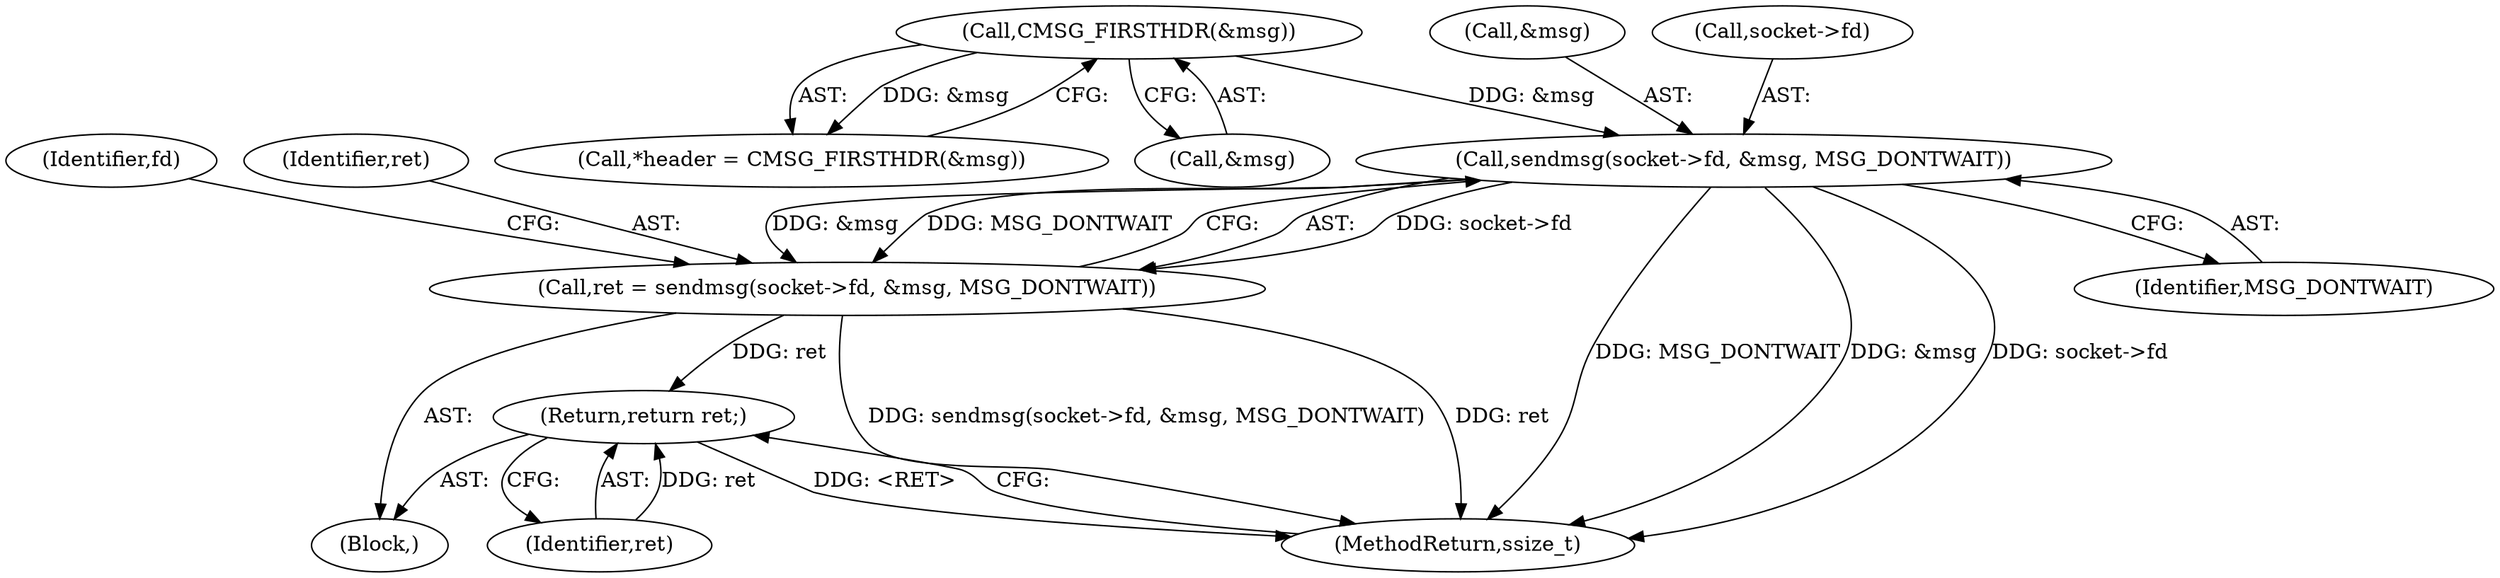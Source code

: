 digraph "0_Android_472271b153c5dc53c28beac55480a8d8434b2d5c_65@pointer" {
"1000203" [label="(Call,sendmsg(socket->fd, &msg, MSG_DONTWAIT))"];
"1000173" [label="(Call,CMSG_FIRSTHDR(&msg))"];
"1000201" [label="(Call,ret = sendmsg(socket->fd, &msg, MSG_DONTWAIT))"];
"1000212" [label="(Return,return ret;)"];
"1000212" [label="(Return,return ret;)"];
"1000211" [label="(Identifier,fd)"];
"1000214" [label="(MethodReturn,ssize_t)"];
"1000203" [label="(Call,sendmsg(socket->fd, &msg, MSG_DONTWAIT))"];
"1000174" [label="(Call,&msg)"];
"1000201" [label="(Call,ret = sendmsg(socket->fd, &msg, MSG_DONTWAIT))"];
"1000207" [label="(Call,&msg)"];
"1000209" [label="(Identifier,MSG_DONTWAIT)"];
"1000171" [label="(Call,*header = CMSG_FIRSTHDR(&msg))"];
"1000202" [label="(Identifier,ret)"];
"1000204" [label="(Call,socket->fd)"];
"1000105" [label="(Block,)"];
"1000173" [label="(Call,CMSG_FIRSTHDR(&msg))"];
"1000213" [label="(Identifier,ret)"];
"1000203" -> "1000201"  [label="AST: "];
"1000203" -> "1000209"  [label="CFG: "];
"1000204" -> "1000203"  [label="AST: "];
"1000207" -> "1000203"  [label="AST: "];
"1000209" -> "1000203"  [label="AST: "];
"1000201" -> "1000203"  [label="CFG: "];
"1000203" -> "1000214"  [label="DDG: MSG_DONTWAIT"];
"1000203" -> "1000214"  [label="DDG: &msg"];
"1000203" -> "1000214"  [label="DDG: socket->fd"];
"1000203" -> "1000201"  [label="DDG: socket->fd"];
"1000203" -> "1000201"  [label="DDG: &msg"];
"1000203" -> "1000201"  [label="DDG: MSG_DONTWAIT"];
"1000173" -> "1000203"  [label="DDG: &msg"];
"1000173" -> "1000171"  [label="AST: "];
"1000173" -> "1000174"  [label="CFG: "];
"1000174" -> "1000173"  [label="AST: "];
"1000171" -> "1000173"  [label="CFG: "];
"1000173" -> "1000171"  [label="DDG: &msg"];
"1000201" -> "1000105"  [label="AST: "];
"1000202" -> "1000201"  [label="AST: "];
"1000211" -> "1000201"  [label="CFG: "];
"1000201" -> "1000214"  [label="DDG: sendmsg(socket->fd, &msg, MSG_DONTWAIT)"];
"1000201" -> "1000214"  [label="DDG: ret"];
"1000201" -> "1000212"  [label="DDG: ret"];
"1000212" -> "1000105"  [label="AST: "];
"1000212" -> "1000213"  [label="CFG: "];
"1000213" -> "1000212"  [label="AST: "];
"1000214" -> "1000212"  [label="CFG: "];
"1000212" -> "1000214"  [label="DDG: <RET>"];
"1000213" -> "1000212"  [label="DDG: ret"];
}
